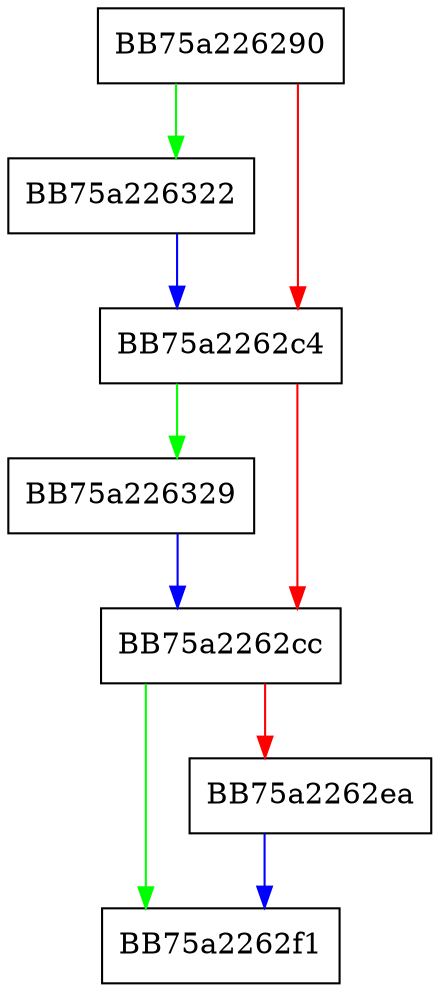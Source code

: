 digraph RpfAPI_r_SeekRead {
  node [shape="box"];
  graph [splines=ortho];
  BB75a226290 -> BB75a226322 [color="green"];
  BB75a226290 -> BB75a2262c4 [color="red"];
  BB75a2262c4 -> BB75a226329 [color="green"];
  BB75a2262c4 -> BB75a2262cc [color="red"];
  BB75a2262cc -> BB75a2262f1 [color="green"];
  BB75a2262cc -> BB75a2262ea [color="red"];
  BB75a2262ea -> BB75a2262f1 [color="blue"];
  BB75a226322 -> BB75a2262c4 [color="blue"];
  BB75a226329 -> BB75a2262cc [color="blue"];
}